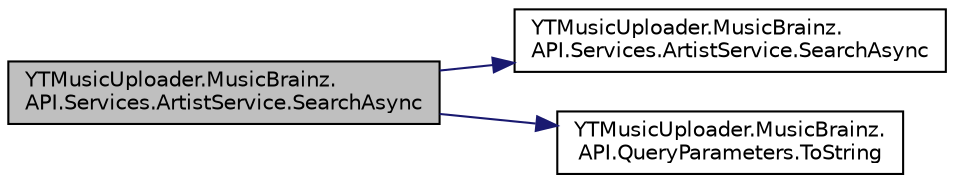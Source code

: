 digraph "YTMusicUploader.MusicBrainz.API.Services.ArtistService.SearchAsync"
{
 // LATEX_PDF_SIZE
  edge [fontname="Helvetica",fontsize="10",labelfontname="Helvetica",labelfontsize="10"];
  node [fontname="Helvetica",fontsize="10",shape=record];
  rankdir="LR";
  Node1 [label="YTMusicUploader.MusicBrainz.\lAPI.Services.ArtistService.SearchAsync",height=0.2,width=0.4,color="black", fillcolor="grey75", style="filled", fontcolor="black",tooltip="Search for an artist in the MusicBrainz database, matching the given query."];
  Node1 -> Node2 [color="midnightblue",fontsize="10",style="solid"];
  Node2 [label="YTMusicUploader.MusicBrainz.\lAPI.Services.ArtistService.SearchAsync",height=0.2,width=0.4,color="black", fillcolor="white", style="filled",URL="$d4/d88/class_y_t_music_uploader_1_1_music_brainz_1_1_a_p_i_1_1_services_1_1_artist_service.html#a5ff56a870d3d245589b0d85c43f52bb0",tooltip="Search for an artist in the MusicBrainz database, matching the given query."];
  Node1 -> Node3 [color="midnightblue",fontsize="10",style="solid"];
  Node3 [label="YTMusicUploader.MusicBrainz.\lAPI.QueryParameters.ToString",height=0.2,width=0.4,color="black", fillcolor="white", style="filled",URL="$dd/db6/class_y_t_music_uploader_1_1_music_brainz_1_1_a_p_i_1_1_query_parameters.html#a5cbd53dce6d04938c2dac03db7c0d0c0",tooltip=" "];
}
